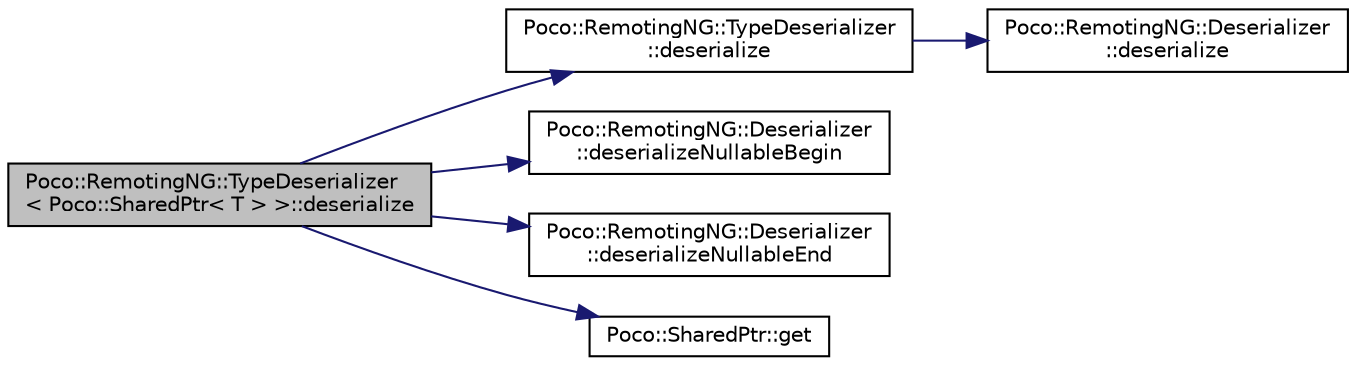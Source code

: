 digraph "Poco::RemotingNG::TypeDeserializer&lt; Poco::SharedPtr&lt; T &gt; &gt;::deserialize"
{
 // LATEX_PDF_SIZE
  edge [fontname="Helvetica",fontsize="10",labelfontname="Helvetica",labelfontsize="10"];
  node [fontname="Helvetica",fontsize="10",shape=record];
  rankdir="LR";
  Node1 [label="Poco::RemotingNG::TypeDeserializer\l\< Poco::SharedPtr\< T \> \>::deserialize",height=0.2,width=0.4,color="black", fillcolor="grey75", style="filled", fontcolor="black",tooltip=" "];
  Node1 -> Node2 [color="midnightblue",fontsize="10",style="solid",fontname="Helvetica"];
  Node2 [label="Poco::RemotingNG::TypeDeserializer\l::deserialize",height=0.2,width=0.4,color="black", fillcolor="white", style="filled",URL="$classPoco_1_1RemotingNG_1_1TypeDeserializer.html#a93de3b10c219daf40047332e26ac0442",tooltip=" "];
  Node2 -> Node3 [color="midnightblue",fontsize="10",style="solid",fontname="Helvetica"];
  Node3 [label="Poco::RemotingNG::Deserializer\l::deserialize",height=0.2,width=0.4,color="black", fillcolor="white", style="filled",URL="$classPoco_1_1RemotingNG_1_1Deserializer.html#aefcff95c9b5ab543cae7f61f856ba5f8",tooltip=" "];
  Node1 -> Node4 [color="midnightblue",fontsize="10",style="solid",fontname="Helvetica"];
  Node4 [label="Poco::RemotingNG::Deserializer\l::deserializeNullableBegin",height=0.2,width=0.4,color="black", fillcolor="white", style="filled",URL="$classPoco_1_1RemotingNG_1_1Deserializer.html#a9a2d517bcf48e96d133ffffc508a479e",tooltip="End deserialization of a vector or other sequence."];
  Node1 -> Node5 [color="midnightblue",fontsize="10",style="solid",fontname="Helvetica"];
  Node5 [label="Poco::RemotingNG::Deserializer\l::deserializeNullableEnd",height=0.2,width=0.4,color="black", fillcolor="white", style="filled",URL="$classPoco_1_1RemotingNG_1_1Deserializer.html#ac7269d22c5dd2f8a04e3bc28e9876200",tooltip=" "];
  Node1 -> Node6 [color="midnightblue",fontsize="10",style="solid",fontname="Helvetica"];
  Node6 [label="Poco::SharedPtr::get",height=0.2,width=0.4,color="black", fillcolor="white", style="filled",URL="$classPoco_1_1SharedPtr.html#abc171304dafde7cbad510571a53b3580",tooltip=" "];
}

